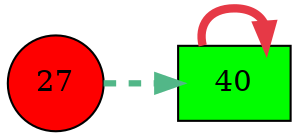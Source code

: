 digraph G{
rankdir=LR;
40 [style=filled, shape=box, fillcolor="#01fd00", label="40"];
27 [style=filled, shape=circle, fillcolor="#fe0000", label="27"];
40 -> 40 [color="#e63946",penwidth=4.00];
27 -> 40 [color="#52b788",style=dashed,penwidth=3.00];
}